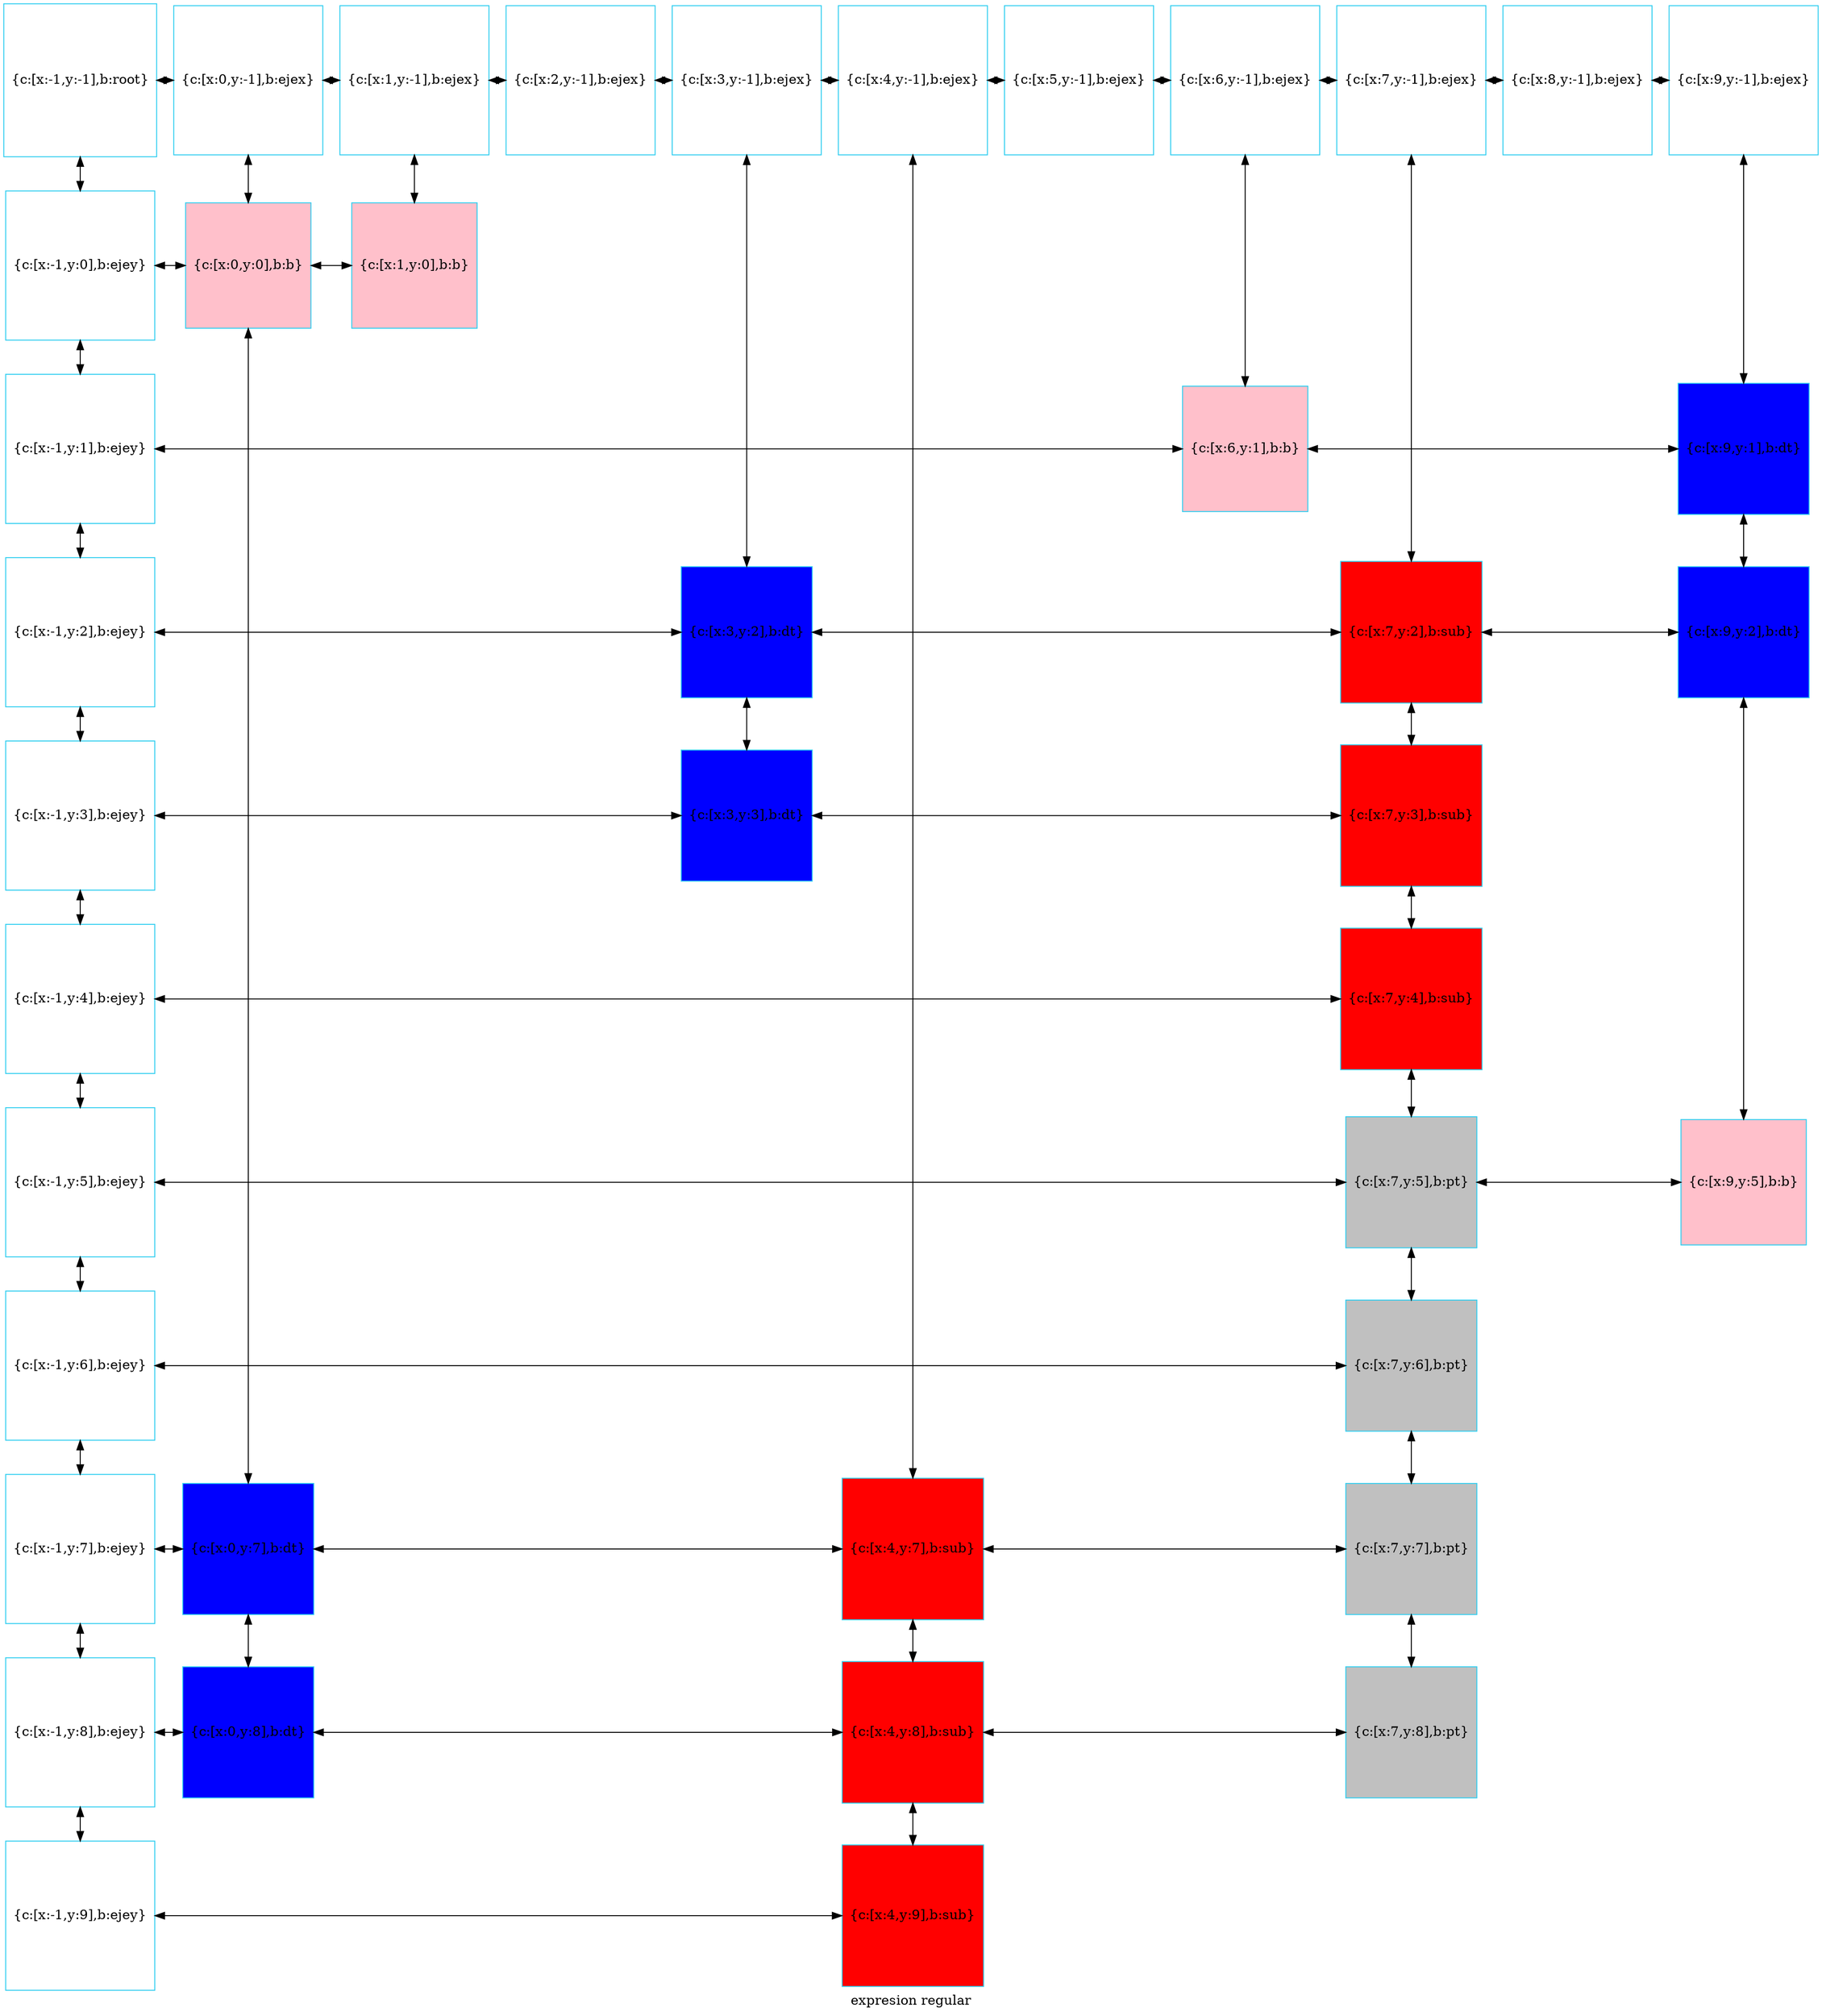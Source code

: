 digraph G
{label="expresion regular"
        node[shape = square]
        node[style = filled]
        node[fillcolor = "#EEEEE"]
        node[color = "#EEEEE"]
        node[color = "#31CEF0"]

2268185754688[label="{c:[x:-1,y:-1],b:root}",fillcolor = "white"]
2268185754448[label="{c:[x:0,y:-1],b:ejex}",fillcolor = "white"]
2268185754592[label="{c:[x:1,y:-1],b:ejex}",fillcolor = "white"]
2268185755504[label="{c:[x:2,y:-1],b:ejex}",fillcolor = "white"]
2268186034336[label="{c:[x:3,y:-1],b:ejex}",fillcolor = "white"]
2268186034384[label="{c:[x:4,y:-1],b:ejex}",fillcolor = "white"]
2268186034528[label="{c:[x:5,y:-1],b:ejex}",fillcolor = "white"]
2268186034672[label="{c:[x:6,y:-1],b:ejex}",fillcolor = "white"]
2268186034816[label="{c:[x:7,y:-1],b:ejex}",fillcolor = "white"]
2268186034960[label="{c:[x:8,y:-1],b:ejex}",fillcolor = "white"]
2268186035104[label="{c:[x:9,y:-1],b:ejex}",fillcolor = "white"]
2268186035248[label="{c:[x:-1,y:0],b:ejey}",fillcolor = "white"]
2268186042160[label="{c:[x:0,y:0],b:b}",fillcolor = "pink"]
2268186042496[label="{c:[x:1,y:0],b:b}",fillcolor = "pink"]
2268186035392[label="{c:[x:-1,y:1],b:ejey}",fillcolor = "white"]
2268186042976[label="{c:[x:6,y:1],b:b}",fillcolor = "pink"]
2268186040816[label="{c:[x:9,y:1],b:dt}",fillcolor = "blue"]
2268186035536[label="{c:[x:-1,y:2],b:ejey}",fillcolor = "white"]
2268186040144[label="{c:[x:3,y:2],b:dt}",fillcolor = "blue"]
2268186038128[label="{c:[x:7,y:2],b:sub}",fillcolor = "red"]
2268186041824[label="{c:[x:9,y:2],b:dt}",fillcolor = "blue"]
2268186035680[label="{c:[x:-1,y:3],b:ejey}",fillcolor = "white"]
2268186040480[label="{c:[x:3,y:3],b:dt}",fillcolor = "blue"]
2268186038464[label="{c:[x:7,y:3],b:sub}",fillcolor = "red"]
2268186035824[label="{c:[x:-1,y:4],b:ejey}",fillcolor = "white"]
2268186038800[label="{c:[x:7,y:4],b:sub}",fillcolor = "red"]
2268186035968[label="{c:[x:-1,y:5],b:ejey}",fillcolor = "white"]
2268186036784[label="{c:[x:7,y:5],b:pt}",fillcolor = "gray"]
2268186042928[label="{c:[x:9,y:5],b:b}",fillcolor = "pink"]
2268186036112[label="{c:[x:-1,y:6],b:ejey}",fillcolor = "white"]
2268186037120[label="{c:[x:7,y:6],b:pt}",fillcolor = "gray"]
2268186036256[label="{c:[x:-1,y:7],b:ejey}",fillcolor = "white"]
2268186040864[label="{c:[x:0,y:7],b:dt}",fillcolor = "blue"]
2268186039136[label="{c:[x:4,y:7],b:sub}",fillcolor = "red"]
2268186037456[label="{c:[x:7,y:7],b:pt}",fillcolor = "gray"]
2268186036400[label="{c:[x:-1,y:8],b:ejey}",fillcolor = "white"]
2268186041200[label="{c:[x:0,y:8],b:dt}",fillcolor = "blue"]
2268186039472[label="{c:[x:4,y:8],b:sub}",fillcolor = "red"]
2268186037792[label="{c:[x:7,y:8],b:pt}",fillcolor = "gray"]
2268186036544[label="{c:[x:-1,y:9],b:ejey}",fillcolor = "white"]
2268186039808[label="{c:[x:4,y:9],b:sub}",fillcolor = "red"]
2268185754688->2268186035248[dir = both];
2268186035248->2268186035392[dir = both];
2268186035392->2268186035536[dir = both];
2268186035536->2268186035680[dir = both];
2268186035680->2268186035824[dir = both];
2268186035824->2268186035968[dir = both];
2268186035968->2268186036112[dir = both];
2268186036112->2268186036256[dir = both];
2268186036256->2268186036400[dir = both];
2268186036400->2268186036544[dir = both];
2268185754448->2268186042160[dir = both];
2268186042160->2268186040864[dir = both];
2268186040864->2268186041200[dir = both];
2268185754592->2268186042496[dir = both];
2268186034336->2268186040144[dir = both];
2268186040144->2268186040480[dir = both];
2268186034384->2268186039136[dir = both];
2268186039136->2268186039472[dir = both];
2268186039472->2268186039808[dir = both];
2268186034672->2268186042976[dir = both];
2268186034816->2268186038128[dir = both];
2268186038128->2268186038464[dir = both];
2268186038464->2268186038800[dir = both];
2268186038800->2268186036784[dir = both];
2268186036784->2268186037120[dir = both];
2268186037120->2268186037456[dir = both];
2268186037456->2268186037792[dir = both];
2268186035104->2268186040816[dir = both];
2268186040816->2268186041824[dir = both];
2268186041824->2268186042928[dir = both];
2268185754688->2268185754448[dir = both];
2268185754448->2268185754592[dir = both];
2268185754592->2268185755504[dir = both];
2268185755504->2268186034336[dir = both];
2268186034336->2268186034384[dir = both];
2268186034384->2268186034528[dir = both];
2268186034528->2268186034672[dir = both];
2268186034672->2268186034816[dir = both];
2268186034816->2268186034960[dir = both];
2268186034960->2268186035104[dir = both];
2268186035248->2268186042160[constraint=false,dir = both];
2268186042160->2268186042496[constraint=false,dir = both];
2268186035392->2268186042976[constraint=false,dir = both];
2268186042976->2268186040816[constraint=false,dir = both];
2268186035536->2268186040144[constraint=false,dir = both];
2268186040144->2268186038128[constraint=false,dir = both];
2268186038128->2268186041824[constraint=false,dir = both];
2268186035680->2268186040480[constraint=false,dir = both];
2268186040480->2268186038464[constraint=false,dir = both];
2268186035824->2268186038800[constraint=false,dir = both];
2268186035968->2268186036784[constraint=false,dir = both];
2268186036784->2268186042928[constraint=false,dir = both];
2268186036112->2268186037120[constraint=false,dir = both];
2268186036256->2268186040864[constraint=false,dir = both];
2268186040864->2268186039136[constraint=false,dir = both];
2268186039136->2268186037456[constraint=false,dir = both];
2268186036400->2268186041200[constraint=false,dir = both];
2268186041200->2268186039472[constraint=false,dir = both];
2268186039472->2268186037792[constraint=false,dir = both];
2268186036544->2268186039808[constraint=false,dir = both];
 {rank=same; 2268185754688;2268185754448;2268185754592;2268185755504;2268186034336;2268186034384;2268186034528;2268186034672;2268186034816;2268186034960;2268186035104;}
 {rank=same; 2268186035248;2268186042160;2268186042496;}
 {rank=same; 2268186035392;2268186042976;2268186040816;}
 {rank=same; 2268186035536;2268186040144;2268186038128;2268186041824;}
 {rank=same; 2268186035680;2268186040480;2268186038464;}
 {rank=same; 2268186035824;2268186038800;}
 {rank=same; 2268186035968;2268186036784;2268186042928;}
 {rank=same; 2268186036112;2268186037120;}
 {rank=same; 2268186036256;2268186040864;2268186039136;2268186037456;}
 {rank=same; 2268186036400;2268186041200;2268186039472;2268186037792;}
 {rank=same; 2268186036544;2268186039808;}
}
